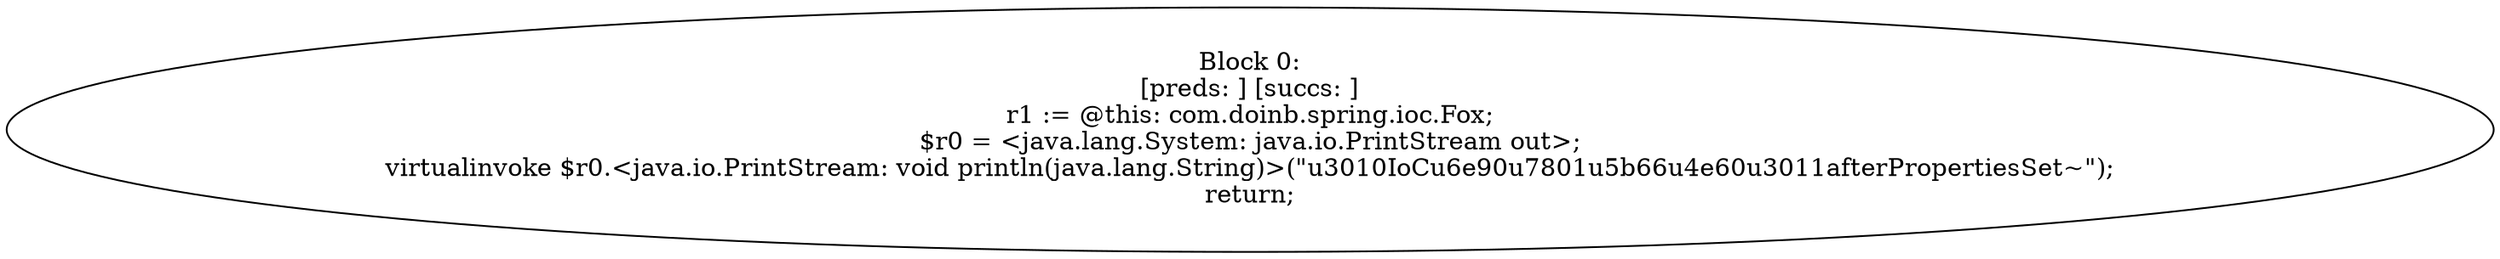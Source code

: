 digraph "unitGraph" {
    "Block 0:
[preds: ] [succs: ]
r1 := @this: com.doinb.spring.ioc.Fox;
$r0 = <java.lang.System: java.io.PrintStream out>;
virtualinvoke $r0.<java.io.PrintStream: void println(java.lang.String)>(\"\u3010IoC\u6e90\u7801\u5b66\u4e60\u3011afterPropertiesSet~\");
return;
"
}
